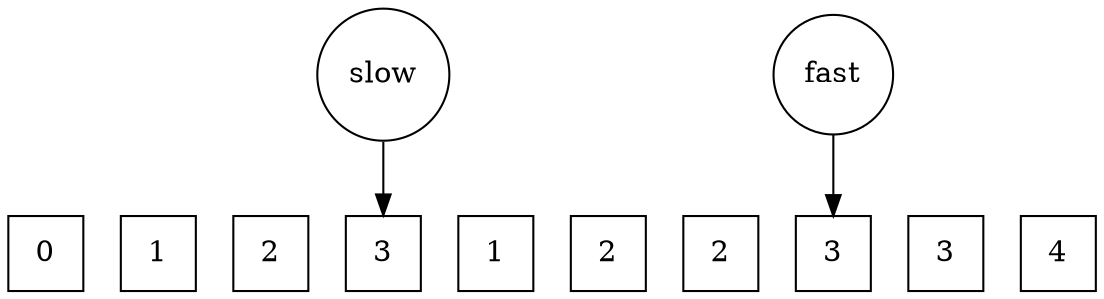 digraph {
	node [shape=square]
	0 [label=0]
	1 [label=1]
	2 [label=2]
	3 [label=3]
	4 [label=1]
	5 [label=2]
	6 [label=2]
	7 [label=3]
	8 [label=3]
	9 [label=4]
	{
		graph [rank=same]
		0
		1
		2
		3
		4
		5
		6
		7
		8
		9
	}
	slow [shape=circle]
	slow -> 3
	fast [shape=circle]
	fast -> 7
}